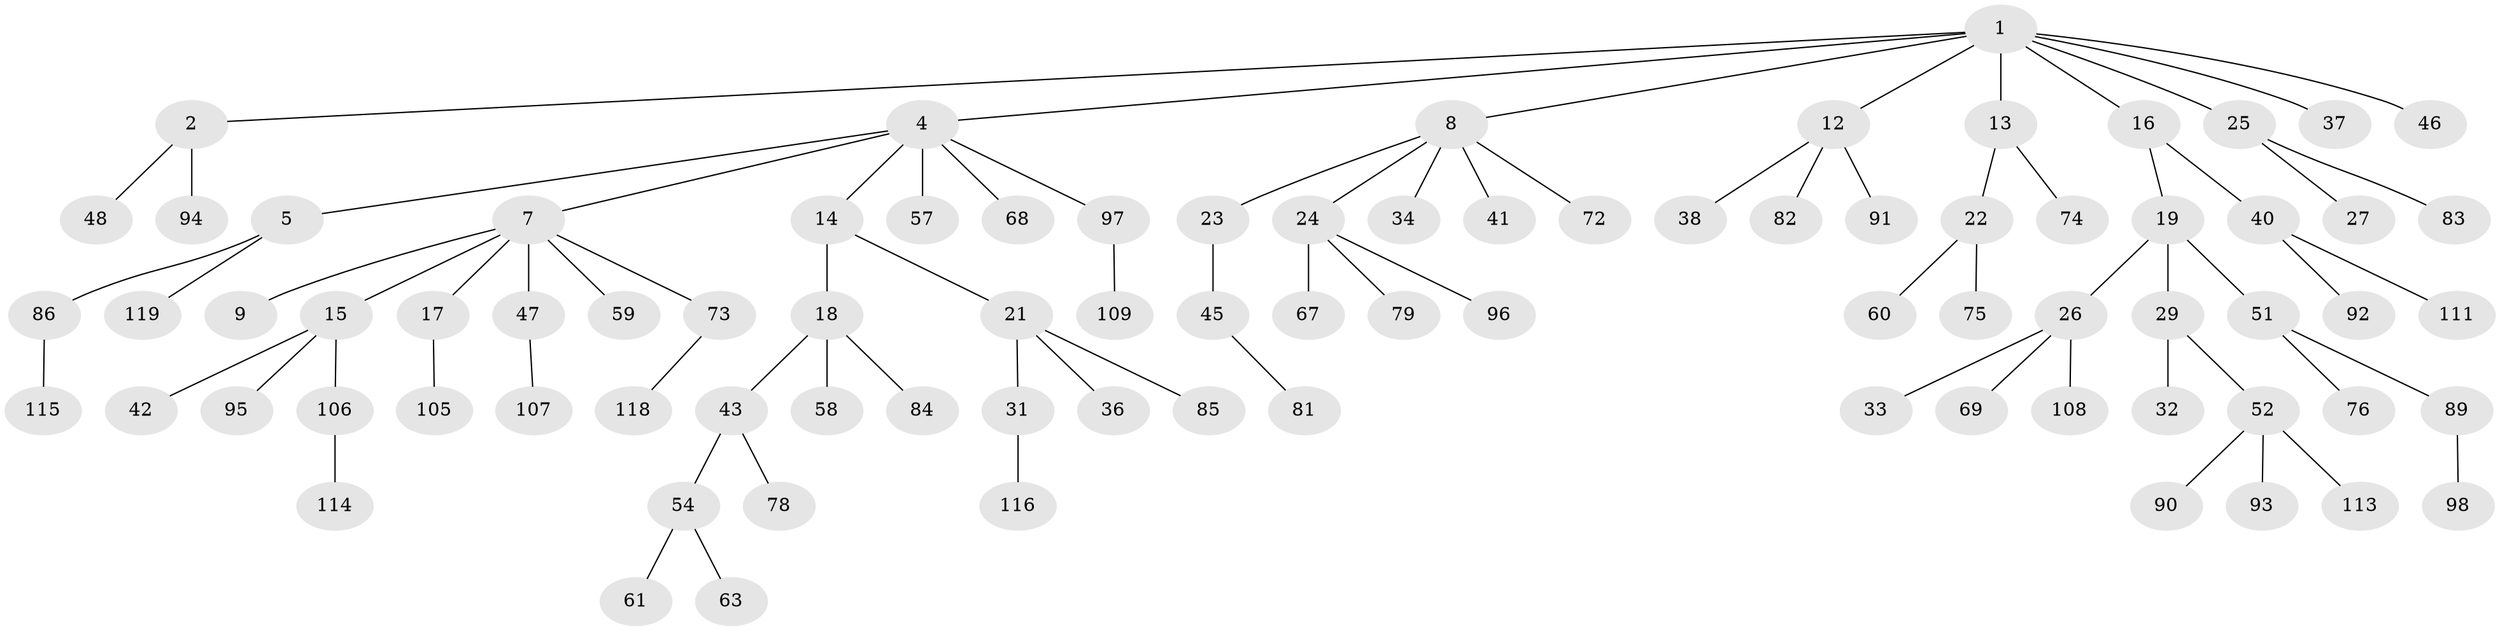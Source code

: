 // original degree distribution, {6: 0.01680672268907563, 3: 0.10084033613445378, 5: 0.025210084033613446, 7: 0.01680672268907563, 2: 0.24369747899159663, 1: 0.5126050420168067, 4: 0.08403361344537816}
// Generated by graph-tools (version 1.1) at 2025/42/03/06/25 10:42:02]
// undirected, 85 vertices, 84 edges
graph export_dot {
graph [start="1"]
  node [color=gray90,style=filled];
  1 [super="+3"];
  2 [super="+30"];
  4 [super="+10"];
  5 [super="+6"];
  7 [super="+11"];
  8 [super="+35"];
  9;
  12 [super="+53"];
  13 [super="+87"];
  14;
  15 [super="+20"];
  16;
  17 [super="+71"];
  18 [super="+44"];
  19;
  21 [super="+55"];
  22 [super="+39"];
  23;
  24 [super="+62"];
  25 [super="+28"];
  26 [super="+66"];
  27;
  29 [super="+88"];
  31 [super="+102"];
  32 [super="+101"];
  33 [super="+50"];
  34;
  36 [super="+104"];
  37;
  38;
  40;
  41;
  42;
  43 [super="+64"];
  45 [super="+70"];
  46 [super="+49"];
  47;
  48 [super="+65"];
  51 [super="+77"];
  52;
  54 [super="+56"];
  57;
  58;
  59 [super="+80"];
  60;
  61;
  63 [super="+112"];
  67;
  68;
  69;
  72;
  73 [super="+103"];
  74 [super="+100"];
  75;
  76;
  78;
  79;
  81;
  82;
  83;
  84 [super="+99"];
  85;
  86;
  89;
  90;
  91;
  92;
  93;
  94;
  95;
  96;
  97;
  98;
  105;
  106 [super="+117"];
  107 [super="+110"];
  108;
  109;
  111;
  113;
  114;
  115;
  116;
  118;
  119;
  1 -- 2;
  1 -- 4;
  1 -- 13;
  1 -- 16;
  1 -- 25;
  1 -- 37;
  1 -- 8;
  1 -- 12;
  1 -- 46;
  2 -- 94;
  2 -- 48;
  4 -- 5;
  4 -- 7;
  4 -- 57;
  4 -- 68;
  4 -- 97;
  4 -- 14;
  5 -- 86;
  5 -- 119;
  7 -- 9;
  7 -- 15;
  7 -- 17;
  7 -- 47;
  7 -- 59;
  7 -- 73;
  8 -- 23;
  8 -- 24;
  8 -- 34;
  8 -- 72;
  8 -- 41;
  12 -- 38;
  12 -- 91;
  12 -- 82;
  13 -- 22;
  13 -- 74;
  14 -- 18;
  14 -- 21;
  15 -- 42;
  15 -- 95;
  15 -- 106;
  16 -- 19;
  16 -- 40;
  17 -- 105;
  18 -- 43;
  18 -- 58;
  18 -- 84;
  19 -- 26;
  19 -- 29;
  19 -- 51;
  21 -- 31;
  21 -- 36;
  21 -- 85;
  22 -- 60;
  22 -- 75;
  23 -- 45;
  24 -- 67;
  24 -- 96;
  24 -- 79;
  25 -- 27;
  25 -- 83;
  26 -- 33;
  26 -- 69;
  26 -- 108;
  29 -- 32;
  29 -- 52;
  31 -- 116;
  40 -- 92;
  40 -- 111;
  43 -- 54;
  43 -- 78;
  45 -- 81;
  47 -- 107;
  51 -- 76;
  51 -- 89;
  52 -- 90;
  52 -- 93;
  52 -- 113;
  54 -- 61;
  54 -- 63;
  73 -- 118;
  86 -- 115;
  89 -- 98;
  97 -- 109;
  106 -- 114;
}
